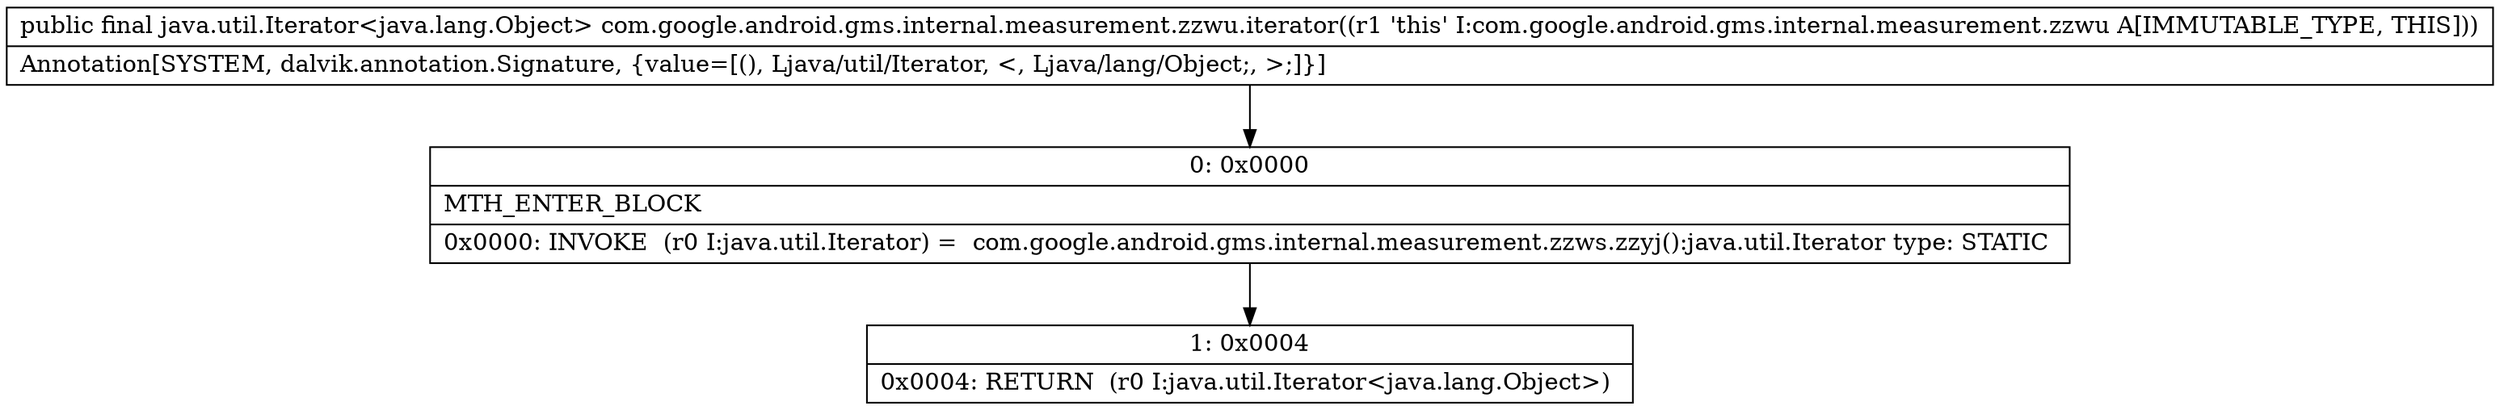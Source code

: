 digraph "CFG forcom.google.android.gms.internal.measurement.zzwu.iterator()Ljava\/util\/Iterator;" {
Node_0 [shape=record,label="{0\:\ 0x0000|MTH_ENTER_BLOCK\l|0x0000: INVOKE  (r0 I:java.util.Iterator) =  com.google.android.gms.internal.measurement.zzws.zzyj():java.util.Iterator type: STATIC \l}"];
Node_1 [shape=record,label="{1\:\ 0x0004|0x0004: RETURN  (r0 I:java.util.Iterator\<java.lang.Object\>) \l}"];
MethodNode[shape=record,label="{public final java.util.Iterator\<java.lang.Object\> com.google.android.gms.internal.measurement.zzwu.iterator((r1 'this' I:com.google.android.gms.internal.measurement.zzwu A[IMMUTABLE_TYPE, THIS]))  | Annotation[SYSTEM, dalvik.annotation.Signature, \{value=[(), Ljava\/util\/Iterator, \<, Ljava\/lang\/Object;, \>;]\}]\l}"];
MethodNode -> Node_0;
Node_0 -> Node_1;
}

